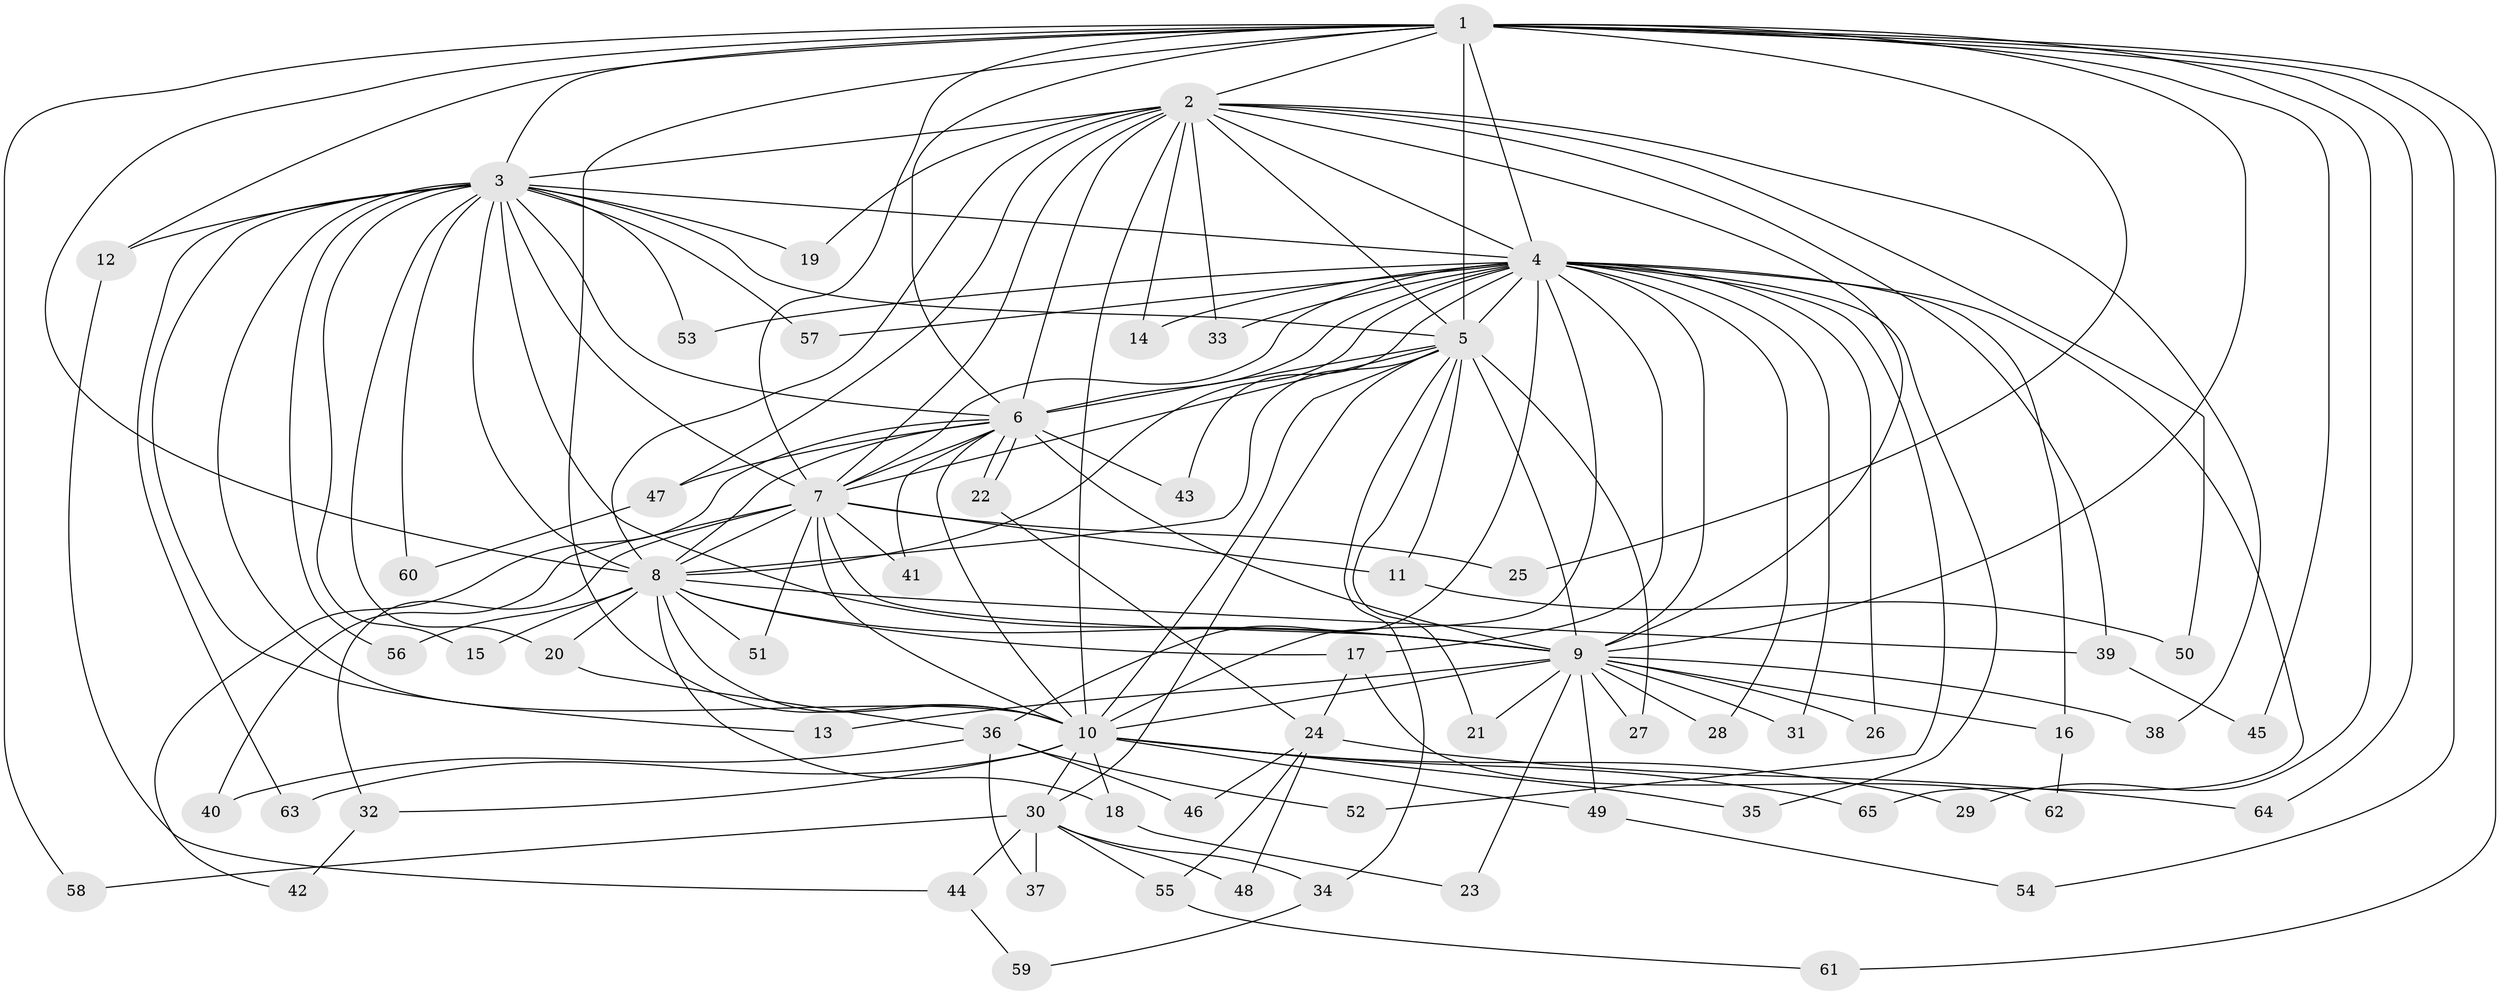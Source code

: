 // coarse degree distribution, {29: 0.020833333333333332, 14: 0.020833333333333332, 16: 0.08333333333333333, 11: 0.020833333333333332, 13: 0.020833333333333332, 3: 0.16666666666666666, 4: 0.041666666666666664, 2: 0.5625, 6: 0.041666666666666664, 1: 0.020833333333333332}
// Generated by graph-tools (version 1.1) at 2025/51/02/27/25 19:51:51]
// undirected, 65 vertices, 155 edges
graph export_dot {
graph [start="1"]
  node [color=gray90,style=filled];
  1;
  2;
  3;
  4;
  5;
  6;
  7;
  8;
  9;
  10;
  11;
  12;
  13;
  14;
  15;
  16;
  17;
  18;
  19;
  20;
  21;
  22;
  23;
  24;
  25;
  26;
  27;
  28;
  29;
  30;
  31;
  32;
  33;
  34;
  35;
  36;
  37;
  38;
  39;
  40;
  41;
  42;
  43;
  44;
  45;
  46;
  47;
  48;
  49;
  50;
  51;
  52;
  53;
  54;
  55;
  56;
  57;
  58;
  59;
  60;
  61;
  62;
  63;
  64;
  65;
  1 -- 2;
  1 -- 3;
  1 -- 4;
  1 -- 5;
  1 -- 6;
  1 -- 7;
  1 -- 8;
  1 -- 9;
  1 -- 10;
  1 -- 12;
  1 -- 25;
  1 -- 29;
  1 -- 45;
  1 -- 54;
  1 -- 58;
  1 -- 61;
  1 -- 64;
  2 -- 3;
  2 -- 4;
  2 -- 5;
  2 -- 6;
  2 -- 7;
  2 -- 8;
  2 -- 9;
  2 -- 10;
  2 -- 14;
  2 -- 19;
  2 -- 33;
  2 -- 38;
  2 -- 39;
  2 -- 47;
  2 -- 50;
  3 -- 4;
  3 -- 5;
  3 -- 6;
  3 -- 7;
  3 -- 8;
  3 -- 9;
  3 -- 10;
  3 -- 12;
  3 -- 13;
  3 -- 15;
  3 -- 19;
  3 -- 20;
  3 -- 53;
  3 -- 56;
  3 -- 57;
  3 -- 60;
  3 -- 63;
  4 -- 5;
  4 -- 6;
  4 -- 7;
  4 -- 8;
  4 -- 9;
  4 -- 10;
  4 -- 14;
  4 -- 16;
  4 -- 17;
  4 -- 26;
  4 -- 28;
  4 -- 31;
  4 -- 33;
  4 -- 35;
  4 -- 36;
  4 -- 43;
  4 -- 52;
  4 -- 53;
  4 -- 57;
  4 -- 65;
  5 -- 6;
  5 -- 7;
  5 -- 8;
  5 -- 9;
  5 -- 10;
  5 -- 11;
  5 -- 21;
  5 -- 27;
  5 -- 30;
  5 -- 34;
  6 -- 7;
  6 -- 8;
  6 -- 9;
  6 -- 10;
  6 -- 22;
  6 -- 22;
  6 -- 41;
  6 -- 42;
  6 -- 43;
  6 -- 47;
  7 -- 8;
  7 -- 9;
  7 -- 10;
  7 -- 11;
  7 -- 25;
  7 -- 32;
  7 -- 40;
  7 -- 41;
  7 -- 51;
  8 -- 9;
  8 -- 10;
  8 -- 15;
  8 -- 17;
  8 -- 18;
  8 -- 20;
  8 -- 39;
  8 -- 51;
  8 -- 56;
  9 -- 10;
  9 -- 13;
  9 -- 16;
  9 -- 21;
  9 -- 23;
  9 -- 26;
  9 -- 27;
  9 -- 28;
  9 -- 31;
  9 -- 38;
  9 -- 49;
  10 -- 18;
  10 -- 29;
  10 -- 30;
  10 -- 32;
  10 -- 35;
  10 -- 49;
  10 -- 63;
  10 -- 65;
  11 -- 50;
  12 -- 44;
  16 -- 62;
  17 -- 24;
  17 -- 62;
  18 -- 23;
  20 -- 36;
  22 -- 24;
  24 -- 46;
  24 -- 48;
  24 -- 55;
  24 -- 64;
  30 -- 34;
  30 -- 37;
  30 -- 44;
  30 -- 48;
  30 -- 55;
  30 -- 58;
  32 -- 42;
  34 -- 59;
  36 -- 37;
  36 -- 40;
  36 -- 46;
  36 -- 52;
  39 -- 45;
  44 -- 59;
  47 -- 60;
  49 -- 54;
  55 -- 61;
}
